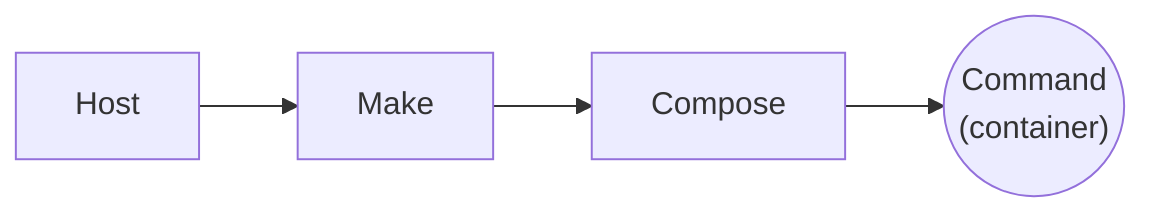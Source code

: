 graph LR
    host[Host]-->make[Make]
    make-->compose["Compose"]
    compose-->container(("Command
    (container)"))